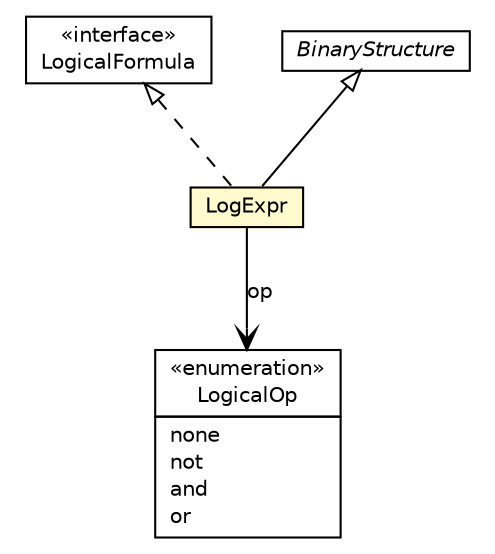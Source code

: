 #!/usr/local/bin/dot
#
# Class diagram 
# Generated by UMLGraph version R5_6_6-1-g9240c4 (http://www.umlgraph.org/)
#

digraph G {
	edge [fontname="Helvetica",fontsize=10,labelfontname="Helvetica",labelfontsize=10];
	node [fontname="Helvetica",fontsize=10,shape=plaintext];
	nodesep=0.25;
	ranksep=0.5;
	// jason.asSyntax.LogicalFormula
	c28819 [label=<<table title="jason.asSyntax.LogicalFormula" border="0" cellborder="1" cellspacing="0" cellpadding="2" port="p" href="./LogicalFormula.html">
		<tr><td><table border="0" cellspacing="0" cellpadding="1">
<tr><td align="center" balign="center"> &#171;interface&#187; </td></tr>
<tr><td align="center" balign="center"> LogicalFormula </td></tr>
		</table></td></tr>
		</table>>, URL="./LogicalFormula.html", fontname="Helvetica", fontcolor="black", fontsize=10.0];
	// jason.asSyntax.LogExpr
	c28820 [label=<<table title="jason.asSyntax.LogExpr" border="0" cellborder="1" cellspacing="0" cellpadding="2" port="p" bgcolor="lemonChiffon" href="./LogExpr.html">
		<tr><td><table border="0" cellspacing="0" cellpadding="1">
<tr><td align="center" balign="center"> LogExpr </td></tr>
		</table></td></tr>
		</table>>, URL="./LogExpr.html", fontname="Helvetica", fontcolor="black", fontsize=10.0];
	// jason.asSyntax.LogExpr.LogicalOp
	c28821 [label=<<table title="jason.asSyntax.LogExpr.LogicalOp" border="0" cellborder="1" cellspacing="0" cellpadding="2" port="p" href="./LogExpr.LogicalOp.html">
		<tr><td><table border="0" cellspacing="0" cellpadding="1">
<tr><td align="center" balign="center"> &#171;enumeration&#187; </td></tr>
<tr><td align="center" balign="center"> LogicalOp </td></tr>
		</table></td></tr>
		<tr><td><table border="0" cellspacing="0" cellpadding="1">
<tr><td align="left" balign="left"> none </td></tr>
<tr><td align="left" balign="left"> not </td></tr>
<tr><td align="left" balign="left"> and </td></tr>
<tr><td align="left" balign="left"> or </td></tr>
		</table></td></tr>
		</table>>, URL="./LogExpr.LogicalOp.html", fontname="Helvetica", fontcolor="black", fontsize=10.0];
	// jason.asSyntax.BinaryStructure
	c28831 [label=<<table title="jason.asSyntax.BinaryStructure" border="0" cellborder="1" cellspacing="0" cellpadding="2" port="p" href="./BinaryStructure.html">
		<tr><td><table border="0" cellspacing="0" cellpadding="1">
<tr><td align="center" balign="center"><font face="Helvetica-Oblique"> BinaryStructure </font></td></tr>
		</table></td></tr>
		</table>>, URL="./BinaryStructure.html", fontname="Helvetica", fontcolor="black", fontsize=10.0];
	//jason.asSyntax.LogExpr extends jason.asSyntax.BinaryStructure
	c28831:p -> c28820:p [dir=back,arrowtail=empty];
	//jason.asSyntax.LogExpr implements jason.asSyntax.LogicalFormula
	c28819:p -> c28820:p [dir=back,arrowtail=empty,style=dashed];
	// jason.asSyntax.LogExpr NAVASSOC jason.asSyntax.LogExpr.LogicalOp
	c28820:p -> c28821:p [taillabel="", label="op", headlabel="", fontname="Helvetica", fontcolor="black", fontsize=10.0, color="black", arrowhead=open];
}

